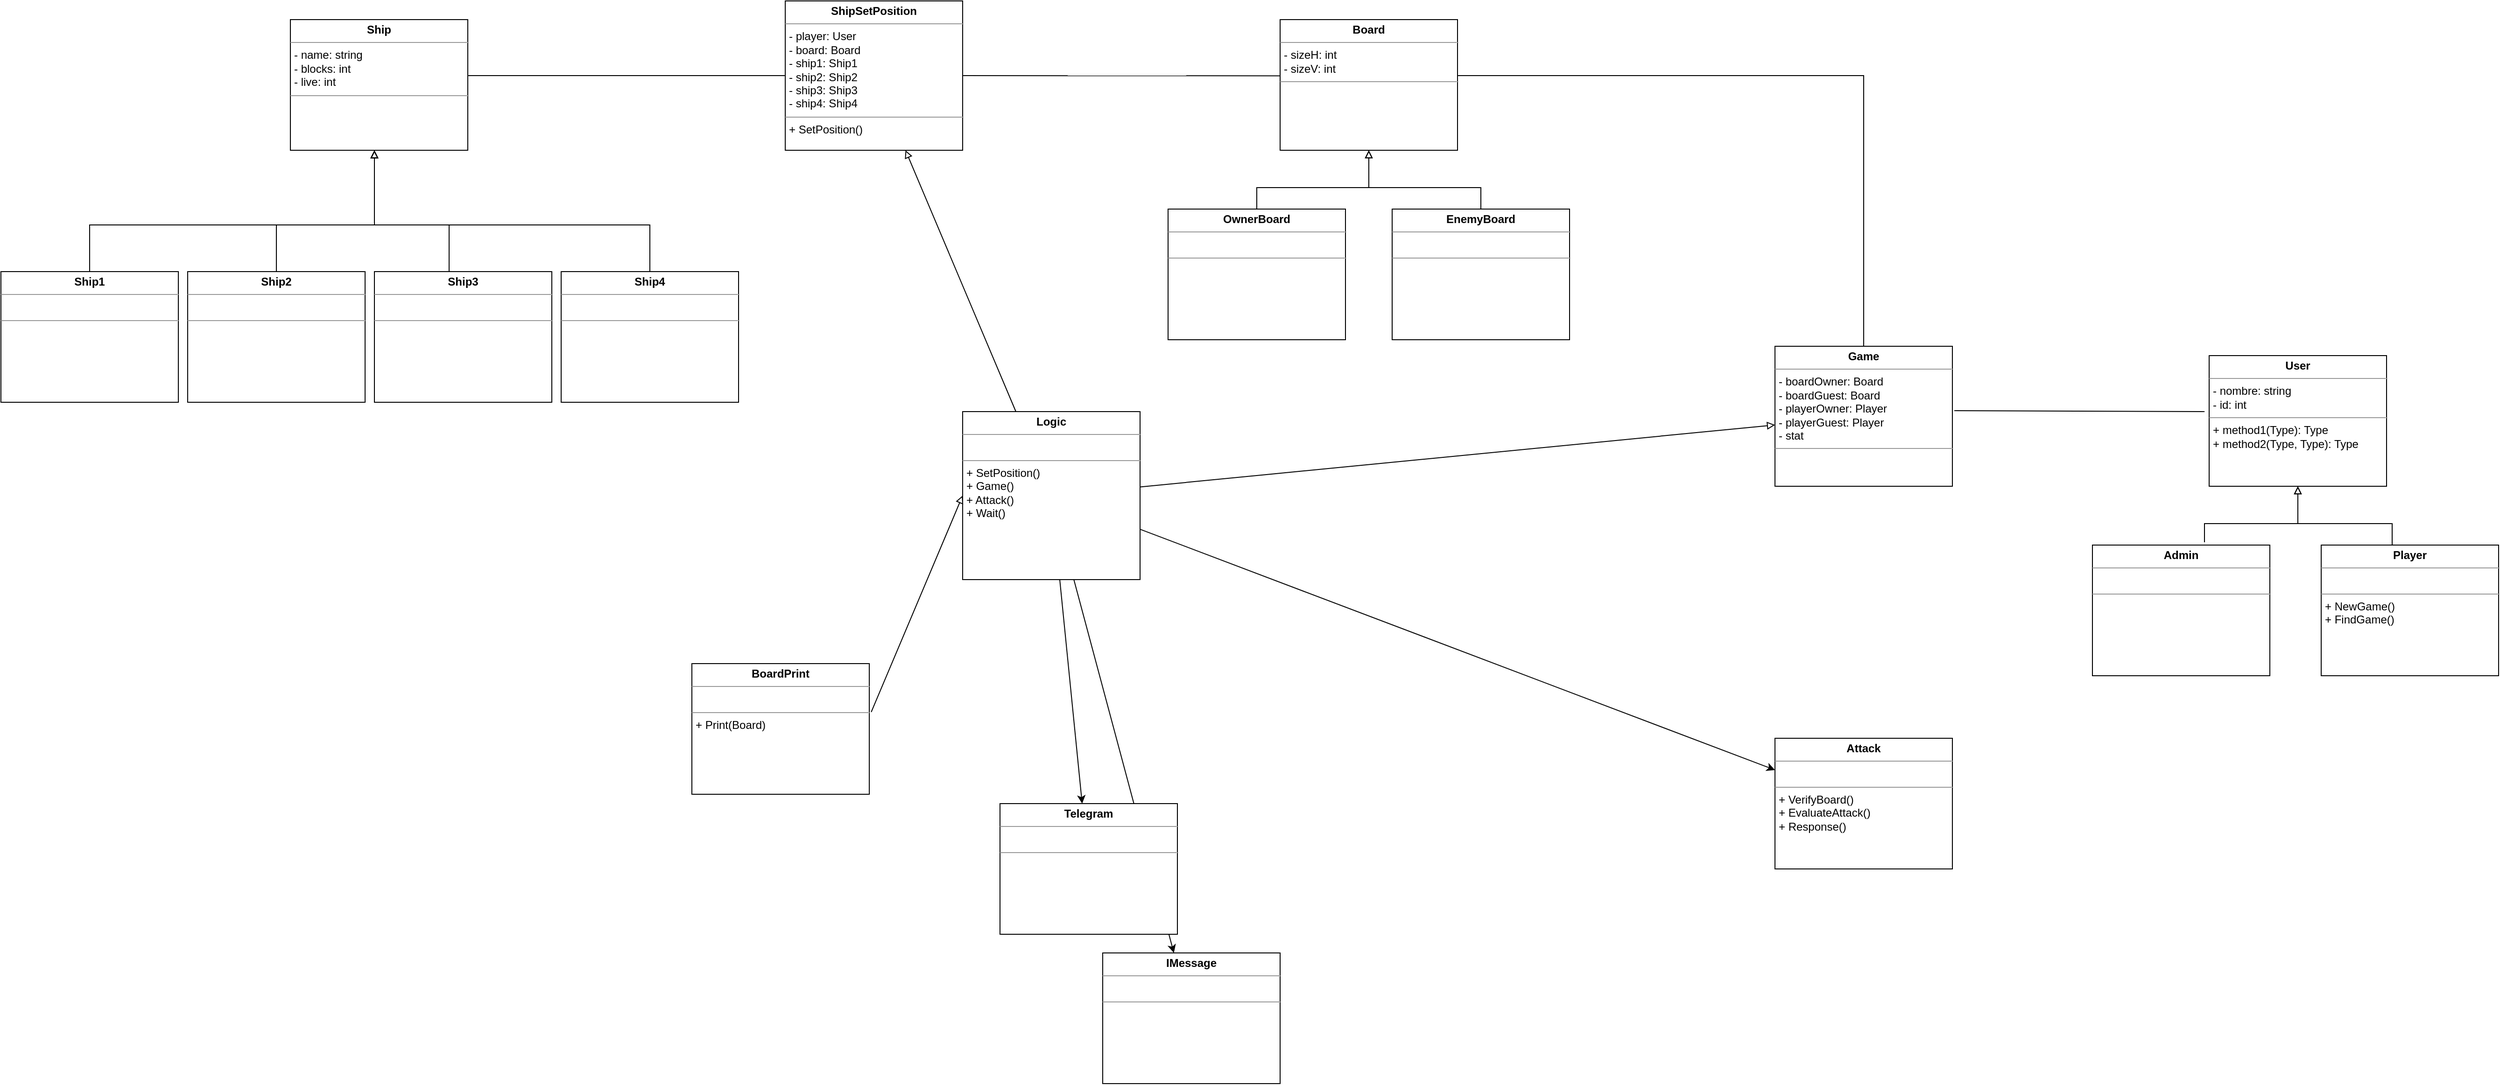 <mxfile version="18.0.1" type="device"><diagram name="Page-1" id="c4acf3e9-155e-7222-9cf6-157b1a14988f"><mxGraphModel dx="3736" dy="-510" grid="1" gridSize="10" guides="0" tooltips="1" connect="1" arrows="1" fold="1" page="0" pageScale="1" pageWidth="850" pageHeight="1100" background="none" math="0" shadow="0"><root><mxCell id="0"/><mxCell id="1" parent="0"/><mxCell id="5d2195bd80daf111-18" value="&lt;p style=&quot;margin: 0px ; margin-top: 4px ; text-align: center&quot;&gt;&lt;b&gt;User&lt;/b&gt;&lt;/p&gt;&lt;hr size=&quot;1&quot;&gt;&lt;p style=&quot;margin: 0px ; margin-left: 4px&quot;&gt;- nombre: string&lt;br&gt;- id: int&lt;/p&gt;&lt;hr size=&quot;1&quot;&gt;&lt;p style=&quot;margin: 0px ; margin-left: 4px&quot;&gt;+ method1(Type): Type&lt;br&gt;+ method2(Type, Type): Type&lt;/p&gt;" style="verticalAlign=top;align=left;overflow=fill;fontSize=12;fontFamily=Helvetica;html=1;rounded=0;shadow=0;comic=0;labelBackgroundColor=none;strokeWidth=1" parent="1" vertex="1"><mxGeometry x="525" y="2140" width="190" height="140" as="geometry"/></mxCell><mxCell id="w-Vky3n0tNIHlPumxMTk-3" style="rounded=0;orthogonalLoop=1;jettySize=auto;html=1;endArrow=block;endFill=0;" parent="1" target="5d2195bd80daf111-18" edge="1"><mxGeometry relative="1" as="geometry"><mxPoint x="520" y="2340" as="sourcePoint"/><Array as="points"><mxPoint x="520" y="2320"/><mxPoint x="620" y="2320"/></Array></mxGeometry></mxCell><mxCell id="w-Vky3n0tNIHlPumxMTk-1" value="&lt;p style=&quot;margin: 0px ; margin-top: 4px ; text-align: center&quot;&gt;&lt;b&gt;Admin&lt;/b&gt;&lt;/p&gt;&lt;hr size=&quot;1&quot;&gt;&lt;p style=&quot;margin: 0px ; margin-left: 4px&quot;&gt;&lt;br&gt;&lt;/p&gt;&lt;hr size=&quot;1&quot;&gt;&lt;p style=&quot;margin: 0px ; margin-left: 4px&quot;&gt;&lt;br&gt;&lt;/p&gt;" style="verticalAlign=top;align=left;overflow=fill;fontSize=12;fontFamily=Helvetica;html=1;rounded=0;shadow=0;comic=0;labelBackgroundColor=none;strokeWidth=1" parent="1" vertex="1"><mxGeometry x="400" y="2343" width="190" height="140" as="geometry"/></mxCell><mxCell id="w-Vky3n0tNIHlPumxMTk-4" style="rounded=0;orthogonalLoop=1;jettySize=auto;html=1;endArrow=block;endFill=0;exitX=0.4;exitY=0;exitDx=0;exitDy=0;exitPerimeter=0;" parent="1" source="w-Vky3n0tNIHlPumxMTk-2" target="5d2195bd80daf111-18" edge="1"><mxGeometry relative="1" as="geometry"><Array as="points"><mxPoint x="721" y="2320"/><mxPoint x="620" y="2320"/></Array></mxGeometry></mxCell><mxCell id="w-Vky3n0tNIHlPumxMTk-2" value="&lt;p style=&quot;margin: 0px ; margin-top: 4px ; text-align: center&quot;&gt;&lt;b&gt;Player&lt;/b&gt;&lt;/p&gt;&lt;hr size=&quot;1&quot;&gt;&lt;p style=&quot;margin: 0px ; margin-left: 4px&quot;&gt;&lt;br&gt;&lt;/p&gt;&lt;hr size=&quot;1&quot;&gt;&lt;p style=&quot;margin: 0px ; margin-left: 4px&quot;&gt;+ NewGame()&lt;br&gt;+ FindGame()&lt;/p&gt;" style="verticalAlign=top;align=left;overflow=fill;fontSize=12;fontFamily=Helvetica;html=1;rounded=0;shadow=0;comic=0;labelBackgroundColor=none;strokeWidth=1" parent="1" vertex="1"><mxGeometry x="645" y="2343" width="190" height="140" as="geometry"/></mxCell><mxCell id="w-Vky3n0tNIHlPumxMTk-5" value="&lt;p style=&quot;margin: 0px ; margin-top: 4px ; text-align: center&quot;&gt;&lt;b&gt;Board&lt;/b&gt;&lt;/p&gt;&lt;hr size=&quot;1&quot;&gt;&lt;p style=&quot;margin: 0px ; margin-left: 4px&quot;&gt;- sizeH: int&lt;/p&gt;&lt;p style=&quot;margin: 0px ; margin-left: 4px&quot;&gt;- sizeV: int&lt;/p&gt;&lt;hr size=&quot;1&quot;&gt;&lt;p style=&quot;margin: 0px ; margin-left: 4px&quot;&gt;&lt;br&gt;&lt;/p&gt;" style="verticalAlign=top;align=left;overflow=fill;fontSize=12;fontFamily=Helvetica;html=1;rounded=0;shadow=0;comic=0;labelBackgroundColor=none;strokeWidth=1" parent="1" vertex="1"><mxGeometry x="-470" y="1780" width="190" height="140" as="geometry"/></mxCell><mxCell id="w-Vky3n0tNIHlPumxMTk-7" value="&lt;p style=&quot;margin: 0px ; margin-top: 4px ; text-align: center&quot;&gt;&lt;b&gt;OwnerBoard&lt;/b&gt;&lt;/p&gt;&lt;hr size=&quot;1&quot;&gt;&lt;p style=&quot;margin: 0px ; margin-left: 4px&quot;&gt;&lt;br&gt;&lt;/p&gt;&lt;hr size=&quot;1&quot;&gt;&lt;p style=&quot;margin: 0px ; margin-left: 4px&quot;&gt;&lt;br&gt;&lt;/p&gt;" style="verticalAlign=top;align=left;overflow=fill;fontSize=12;fontFamily=Helvetica;html=1;rounded=0;shadow=0;comic=0;labelBackgroundColor=none;strokeWidth=1" parent="1" vertex="1"><mxGeometry x="-590" y="1983" width="190" height="140" as="geometry"/></mxCell><mxCell id="w-Vky3n0tNIHlPumxMTk-9" value="&lt;p style=&quot;margin: 0px ; margin-top: 4px ; text-align: center&quot;&gt;&lt;b&gt;EnemyBoard&lt;/b&gt;&lt;/p&gt;&lt;hr size=&quot;1&quot;&gt;&lt;p style=&quot;margin: 0px ; margin-left: 4px&quot;&gt;&lt;br&gt;&lt;/p&gt;&lt;hr size=&quot;1&quot;&gt;&lt;p style=&quot;margin: 0px ; margin-left: 4px&quot;&gt;&lt;br&gt;&lt;/p&gt;" style="verticalAlign=top;align=left;overflow=fill;fontSize=12;fontFamily=Helvetica;html=1;rounded=0;shadow=0;comic=0;labelBackgroundColor=none;strokeWidth=1" parent="1" vertex="1"><mxGeometry x="-350" y="1983" width="190" height="140" as="geometry"/></mxCell><mxCell id="w-Vky3n0tNIHlPumxMTk-10" value="&lt;p style=&quot;margin: 0px ; margin-top: 4px ; text-align: center&quot;&gt;&lt;b&gt;Ship&lt;/b&gt;&lt;/p&gt;&lt;hr size=&quot;1&quot;&gt;&lt;p style=&quot;margin: 0px ; margin-left: 4px&quot;&gt;- name: string&lt;/p&gt;&lt;p style=&quot;margin: 0px ; margin-left: 4px&quot;&gt;- blocks: int&lt;/p&gt;&lt;p style=&quot;margin: 0px ; margin-left: 4px&quot;&gt;- live: int&lt;/p&gt;&lt;hr size=&quot;1&quot;&gt;&lt;p style=&quot;margin: 0px ; margin-left: 4px&quot;&gt;&lt;br&gt;&lt;/p&gt;" style="verticalAlign=top;align=left;overflow=fill;fontSize=12;fontFamily=Helvetica;html=1;rounded=0;shadow=0;comic=0;labelBackgroundColor=none;strokeWidth=1" parent="1" vertex="1"><mxGeometry x="-1530" y="1780" width="190" height="140" as="geometry"/></mxCell><mxCell id="w-Vky3n0tNIHlPumxMTk-11" value="&lt;p style=&quot;margin: 0px ; margin-top: 4px ; text-align: center&quot;&gt;&lt;b&gt;Game&lt;/b&gt;&lt;/p&gt;&lt;hr size=&quot;1&quot;&gt;&lt;p style=&quot;margin: 0px ; margin-left: 4px&quot;&gt;- boardOwner: Board&lt;br&gt;- boardGuest: Board&lt;/p&gt;&lt;p style=&quot;margin: 0px ; margin-left: 4px&quot;&gt;- playerOwner: Player&lt;/p&gt;&lt;p style=&quot;margin: 0px ; margin-left: 4px&quot;&gt;- playerGuest: Player&lt;/p&gt;&lt;p style=&quot;margin: 0px ; margin-left: 4px&quot;&gt;- stat&lt;/p&gt;&lt;hr size=&quot;1&quot;&gt;&lt;p style=&quot;margin: 0px ; margin-left: 4px&quot;&gt;&lt;br&gt;&lt;/p&gt;" style="verticalAlign=top;align=left;overflow=fill;fontSize=12;fontFamily=Helvetica;html=1;rounded=0;shadow=0;comic=0;labelBackgroundColor=none;strokeWidth=1" parent="1" vertex="1"><mxGeometry x="60" y="2130" width="190" height="150" as="geometry"/></mxCell><mxCell id="wRxOvBlhjGOeDe8X8La8-1" value="&lt;p style=&quot;margin: 0px ; margin-top: 4px ; text-align: center&quot;&gt;&lt;b&gt;BoardPrint&lt;/b&gt;&lt;/p&gt;&lt;hr size=&quot;1&quot;&gt;&lt;p style=&quot;margin: 0px ; margin-left: 4px&quot;&gt;&lt;br&gt;&lt;/p&gt;&lt;hr size=&quot;1&quot;&gt;&lt;p style=&quot;margin: 0px ; margin-left: 4px&quot;&gt;+ Print(Board)&lt;/p&gt;" style="verticalAlign=top;align=left;overflow=fill;fontSize=12;fontFamily=Helvetica;html=1;rounded=0;shadow=0;comic=0;labelBackgroundColor=none;strokeWidth=1" parent="1" vertex="1"><mxGeometry x="-1100" y="2470" width="190" height="140" as="geometry"/></mxCell><mxCell id="wRxOvBlhjGOeDe8X8La8-2" value="&lt;p style=&quot;margin: 0px ; margin-top: 4px ; text-align: center&quot;&gt;&lt;b&gt;ShipSetPosition&lt;/b&gt;&lt;/p&gt;&lt;hr size=&quot;1&quot;&gt;&lt;p style=&quot;margin: 0px ; margin-left: 4px&quot;&gt;- player: User&lt;/p&gt;&lt;p style=&quot;margin: 0px ; margin-left: 4px&quot;&gt;- board: Board&lt;/p&gt;&lt;p style=&quot;margin: 0px ; margin-left: 4px&quot;&gt;- ship1: Ship1&lt;/p&gt;&lt;p style=&quot;margin: 0px ; margin-left: 4px&quot;&gt;- ship2: Ship2&lt;/p&gt;&lt;p style=&quot;margin: 0px ; margin-left: 4px&quot;&gt;- ship3: Ship3&lt;/p&gt;&lt;p style=&quot;margin: 0px ; margin-left: 4px&quot;&gt;- ship4: Ship4&lt;/p&gt;&lt;hr size=&quot;1&quot;&gt;&lt;p style=&quot;margin: 0px ; margin-left: 4px&quot;&gt;+ SetPosition()&lt;/p&gt;" style="verticalAlign=top;align=left;overflow=fill;fontSize=12;fontFamily=Helvetica;html=1;rounded=0;shadow=0;comic=0;labelBackgroundColor=none;strokeWidth=1" parent="1" vertex="1"><mxGeometry x="-1000" y="1760" width="190" height="160" as="geometry"/></mxCell><mxCell id="XxbIE4E-ZRv_lZ-lYbm2-1" value="&lt;p style=&quot;margin: 0px ; margin-top: 4px ; text-align: center&quot;&gt;&lt;b&gt;Attack&lt;/b&gt;&lt;/p&gt;&lt;hr size=&quot;1&quot;&gt;&lt;p style=&quot;margin: 0px ; margin-left: 4px&quot;&gt;&lt;br&gt;&lt;/p&gt;&lt;hr size=&quot;1&quot;&gt;&lt;p style=&quot;margin: 0px ; margin-left: 4px&quot;&gt;+ VerifyBoard()&lt;/p&gt;&lt;p style=&quot;margin: 0px ; margin-left: 4px&quot;&gt;+ EvaluateAttack()&lt;/p&gt;&lt;p style=&quot;margin: 0px ; margin-left: 4px&quot;&gt;+ Response()&amp;nbsp;&lt;/p&gt;" style="verticalAlign=top;align=left;overflow=fill;fontSize=12;fontFamily=Helvetica;html=1;rounded=0;shadow=0;comic=0;labelBackgroundColor=none;strokeWidth=1" parent="1" vertex="1"><mxGeometry x="60" y="2550" width="190" height="140" as="geometry"/></mxCell><mxCell id="XxbIE4E-ZRv_lZ-lYbm2-12" value="&lt;p style=&quot;margin: 0px ; margin-top: 4px ; text-align: center&quot;&gt;&lt;b&gt;Ship1&lt;/b&gt;&lt;/p&gt;&lt;hr size=&quot;1&quot;&gt;&lt;p style=&quot;margin: 0px ; margin-left: 4px&quot;&gt;&lt;br&gt;&lt;/p&gt;&lt;hr size=&quot;1&quot;&gt;&lt;p style=&quot;margin: 0px ; margin-left: 4px&quot;&gt;&lt;br&gt;&lt;/p&gt;" style="verticalAlign=top;align=left;overflow=fill;fontSize=12;fontFamily=Helvetica;html=1;rounded=0;shadow=0;comic=0;labelBackgroundColor=none;strokeWidth=1" parent="1" vertex="1"><mxGeometry x="-1840" y="2050" width="190" height="140" as="geometry"/></mxCell><mxCell id="XxbIE4E-ZRv_lZ-lYbm2-20" style="rounded=0;orthogonalLoop=1;jettySize=auto;html=1;endArrow=block;endFill=0;" parent="1" source="XxbIE4E-ZRv_lZ-lYbm2-13" edge="1"><mxGeometry relative="1" as="geometry"><mxPoint x="-1440" y="1920" as="targetPoint"/><Array as="points"><mxPoint x="-1545" y="2000"/><mxPoint x="-1440" y="2000"/></Array></mxGeometry></mxCell><mxCell id="XxbIE4E-ZRv_lZ-lYbm2-19" style="rounded=0;orthogonalLoop=1;jettySize=auto;html=1;startArrow=none;endArrow=block;endFill=0;exitX=0.421;exitY=0.005;exitDx=0;exitDy=0;exitPerimeter=0;" parent="1" source="XxbIE4E-ZRv_lZ-lYbm2-15" edge="1"><mxGeometry relative="1" as="geometry"><mxPoint x="-1440" y="1920" as="targetPoint"/><Array as="points"><mxPoint x="-1360" y="2000"/><mxPoint x="-1440" y="2000"/></Array></mxGeometry></mxCell><mxCell id="XxbIE4E-ZRv_lZ-lYbm2-16" value="&lt;p style=&quot;margin: 0px ; margin-top: 4px ; text-align: center&quot;&gt;&lt;b&gt;Ship4&lt;/b&gt;&lt;/p&gt;&lt;hr size=&quot;1&quot;&gt;&lt;p style=&quot;margin: 0px ; margin-left: 4px&quot;&gt;&lt;br&gt;&lt;/p&gt;&lt;hr size=&quot;1&quot;&gt;&lt;p style=&quot;margin: 0px ; margin-left: 4px&quot;&gt;&lt;br&gt;&lt;/p&gt;" style="verticalAlign=top;align=left;overflow=fill;fontSize=12;fontFamily=Helvetica;html=1;rounded=0;shadow=0;comic=0;labelBackgroundColor=none;strokeWidth=1" parent="1" vertex="1"><mxGeometry x="-1240" y="2050" width="190" height="140" as="geometry"/></mxCell><mxCell id="XxbIE4E-ZRv_lZ-lYbm2-24" style="rounded=0;orthogonalLoop=1;jettySize=auto;html=1;" parent="1" source="XxbIE4E-ZRv_lZ-lYbm2-23" target="XxbIE4E-ZRv_lZ-lYbm2-1" edge="1"><mxGeometry relative="1" as="geometry"/></mxCell><mxCell id="XxbIE4E-ZRv_lZ-lYbm2-25" style="rounded=0;orthogonalLoop=1;jettySize=auto;html=1;endArrow=block;endFill=0;" parent="1" source="XxbIE4E-ZRv_lZ-lYbm2-23" target="w-Vky3n0tNIHlPumxMTk-11" edge="1"><mxGeometry relative="1" as="geometry"/></mxCell><mxCell id="XxbIE4E-ZRv_lZ-lYbm2-26" style="rounded=0;orthogonalLoop=1;jettySize=auto;html=1;endArrow=block;endFill=0;" parent="1" source="XxbIE4E-ZRv_lZ-lYbm2-23" target="wRxOvBlhjGOeDe8X8La8-2" edge="1"><mxGeometry relative="1" as="geometry"/></mxCell><mxCell id="XxbIE4E-ZRv_lZ-lYbm2-38" style="rounded=0;orthogonalLoop=1;jettySize=auto;html=1;" parent="1" source="XxbIE4E-ZRv_lZ-lYbm2-23" target="XxbIE4E-ZRv_lZ-lYbm2-36" edge="1"><mxGeometry relative="1" as="geometry"/></mxCell><mxCell id="XxbIE4E-ZRv_lZ-lYbm2-40" style="rounded=0;orthogonalLoop=1;jettySize=auto;html=1;" parent="1" source="XxbIE4E-ZRv_lZ-lYbm2-23" target="XxbIE4E-ZRv_lZ-lYbm2-39" edge="1"><mxGeometry relative="1" as="geometry"/></mxCell><mxCell id="XxbIE4E-ZRv_lZ-lYbm2-23" value="&lt;p style=&quot;margin: 0px ; margin-top: 4px ; text-align: center&quot;&gt;&lt;b&gt;Logic&lt;/b&gt;&lt;/p&gt;&lt;hr size=&quot;1&quot;&gt;&lt;p style=&quot;margin: 0px ; margin-left: 4px&quot;&gt;&lt;br&gt;&lt;/p&gt;&lt;hr size=&quot;1&quot;&gt;&lt;p style=&quot;margin: 0px ; margin-left: 4px&quot;&gt;+ SetPosition()&lt;/p&gt;&lt;p style=&quot;margin: 0px ; margin-left: 4px&quot;&gt;+ Game()&lt;/p&gt;&lt;p style=&quot;margin: 0px ; margin-left: 4px&quot;&gt;+ Attack()&lt;/p&gt;&lt;p style=&quot;margin: 0px ; margin-left: 4px&quot;&gt;+ Wait()&lt;/p&gt;" style="verticalAlign=top;align=left;overflow=fill;fontSize=12;fontFamily=Helvetica;html=1;rounded=0;shadow=0;comic=0;labelBackgroundColor=none;strokeWidth=1" parent="1" vertex="1"><mxGeometry x="-810" y="2200" width="190" height="180" as="geometry"/></mxCell><mxCell id="XxbIE4E-ZRv_lZ-lYbm2-15" value="&lt;p style=&quot;margin: 0px ; margin-top: 4px ; text-align: center&quot;&gt;&lt;b&gt;Ship3&lt;/b&gt;&lt;/p&gt;&lt;hr size=&quot;1&quot;&gt;&lt;p style=&quot;margin: 0px ; margin-left: 4px&quot;&gt;&lt;br&gt;&lt;/p&gt;&lt;hr size=&quot;1&quot;&gt;&lt;p style=&quot;margin: 0px ; margin-left: 4px&quot;&gt;&lt;br&gt;&lt;/p&gt;" style="verticalAlign=top;align=left;overflow=fill;fontSize=12;fontFamily=Helvetica;html=1;rounded=0;shadow=0;comic=0;labelBackgroundColor=none;strokeWidth=1" parent="1" vertex="1"><mxGeometry x="-1440" y="2050" width="190" height="140" as="geometry"/></mxCell><mxCell id="XxbIE4E-ZRv_lZ-lYbm2-13" value="&lt;p style=&quot;margin: 0px ; margin-top: 4px ; text-align: center&quot;&gt;&lt;b&gt;Ship2&lt;/b&gt;&lt;/p&gt;&lt;hr size=&quot;1&quot;&gt;&lt;p style=&quot;margin: 0px ; margin-left: 4px&quot;&gt;&lt;br&gt;&lt;/p&gt;&lt;hr size=&quot;1&quot;&gt;&lt;p style=&quot;margin: 0px ; margin-left: 4px&quot;&gt;&lt;br&gt;&lt;/p&gt;" style="verticalAlign=top;align=left;overflow=fill;fontSize=12;fontFamily=Helvetica;html=1;rounded=0;shadow=0;comic=0;labelBackgroundColor=none;strokeWidth=1" parent="1" vertex="1"><mxGeometry x="-1640" y="2050" width="190" height="140" as="geometry"/></mxCell><mxCell id="XxbIE4E-ZRv_lZ-lYbm2-36" value="&lt;p style=&quot;margin: 0px ; margin-top: 4px ; text-align: center&quot;&gt;&lt;b&gt;Telegram&lt;/b&gt;&lt;/p&gt;&lt;hr size=&quot;1&quot;&gt;&lt;p style=&quot;margin: 0px ; margin-left: 4px&quot;&gt;&lt;br&gt;&lt;/p&gt;&lt;hr size=&quot;1&quot;&gt;&lt;p style=&quot;margin: 0px ; margin-left: 4px&quot;&gt;&lt;br&gt;&lt;/p&gt;" style="verticalAlign=top;align=left;overflow=fill;fontSize=12;fontFamily=Helvetica;html=1;rounded=0;shadow=0;comic=0;labelBackgroundColor=none;strokeWidth=1" parent="1" vertex="1"><mxGeometry x="-770" y="2620" width="190" height="140" as="geometry"/></mxCell><mxCell id="XxbIE4E-ZRv_lZ-lYbm2-39" value="&lt;p style=&quot;margin: 0px ; margin-top: 4px ; text-align: center&quot;&gt;&lt;b&gt;IMessage&lt;/b&gt;&lt;/p&gt;&lt;hr size=&quot;1&quot;&gt;&lt;p style=&quot;margin: 0px ; margin-left: 4px&quot;&gt;&lt;br&gt;&lt;/p&gt;&lt;hr size=&quot;1&quot;&gt;&lt;p style=&quot;margin: 0px ; margin-left: 4px&quot;&gt;&lt;br&gt;&lt;/p&gt;" style="verticalAlign=top;align=left;overflow=fill;fontSize=12;fontFamily=Helvetica;html=1;rounded=0;shadow=0;comic=0;labelBackgroundColor=none;strokeWidth=1" parent="1" vertex="1"><mxGeometry x="-660" y="2780" width="190" height="140" as="geometry"/></mxCell><mxCell id="mhgAMnjaLXIOnTH41Ukp-1" value="" style="endArrow=block;html=1;rounded=0;exitX=1.011;exitY=0.371;exitDx=0;exitDy=0;exitPerimeter=0;entryX=0;entryY=0.5;entryDx=0;entryDy=0;endFill=0;" parent="1" source="wRxOvBlhjGOeDe8X8La8-1" target="XxbIE4E-ZRv_lZ-lYbm2-23" edge="1"><mxGeometry width="50" height="50" relative="1" as="geometry"><mxPoint x="-750" y="2560" as="sourcePoint"/><mxPoint x="-700" y="2510" as="targetPoint"/></mxGeometry></mxCell><mxCell id="1CBeptJc8eXEixfAzmgo-15" value="" style="endArrow=block;html=1;rounded=0;exitX=0.5;exitY=0;exitDx=0;exitDy=0;endFill=0;" edge="1" parent="1" source="XxbIE4E-ZRv_lZ-lYbm2-12"><mxGeometry width="50" height="50" relative="1" as="geometry"><mxPoint x="-1620" y="1720" as="sourcePoint"/><mxPoint x="-1440" y="1920" as="targetPoint"/><Array as="points"><mxPoint x="-1745" y="2000"/><mxPoint x="-1440" y="2000"/></Array></mxGeometry></mxCell><mxCell id="1CBeptJc8eXEixfAzmgo-16" value="" style="endArrow=block;html=1;rounded=0;exitX=0.5;exitY=0;exitDx=0;exitDy=0;endFill=0;" edge="1" parent="1" source="XxbIE4E-ZRv_lZ-lYbm2-16"><mxGeometry width="50" height="50" relative="1" as="geometry"><mxPoint x="-1610" y="1920" as="sourcePoint"/><mxPoint x="-1440" y="1920" as="targetPoint"/><Array as="points"><mxPoint x="-1145" y="2000"/><mxPoint x="-1440" y="2000"/></Array></mxGeometry></mxCell><mxCell id="1CBeptJc8eXEixfAzmgo-17" value="" style="endArrow=none;html=1;rounded=0;entryX=0;entryY=0.5;entryDx=0;entryDy=0;exitX=1;exitY=0.429;exitDx=0;exitDy=0;exitPerimeter=0;" edge="1" parent="1" source="w-Vky3n0tNIHlPumxMTk-10" target="wRxOvBlhjGOeDe8X8La8-2"><mxGeometry width="50" height="50" relative="1" as="geometry"><mxPoint x="-1330" y="1830" as="sourcePoint"/><mxPoint x="-500" y="2040" as="targetPoint"/></mxGeometry></mxCell><mxCell id="1CBeptJc8eXEixfAzmgo-19" value="" style="endArrow=none;html=1;rounded=0;entryX=-0.026;entryY=0.429;entryDx=0;entryDy=0;entryPerimeter=0;exitX=1.011;exitY=0.46;exitDx=0;exitDy=0;exitPerimeter=0;" edge="1" parent="1" source="w-Vky3n0tNIHlPumxMTk-11" target="5d2195bd80daf111-18"><mxGeometry width="50" height="50" relative="1" as="geometry"><mxPoint x="260" y="2200" as="sourcePoint"/><mxPoint x="190" y="2320" as="targetPoint"/></mxGeometry></mxCell><mxCell id="1CBeptJc8eXEixfAzmgo-21" value="" style="endArrow=block;html=1;rounded=0;exitX=0.5;exitY=0;exitDx=0;exitDy=0;entryX=0.5;entryY=1;entryDx=0;entryDy=0;endFill=0;" edge="1" parent="1" source="w-Vky3n0tNIHlPumxMTk-7" target="w-Vky3n0tNIHlPumxMTk-5"><mxGeometry width="50" height="50" relative="1" as="geometry"><mxPoint x="-210" y="2080" as="sourcePoint"/><mxPoint x="-160" y="2030" as="targetPoint"/><Array as="points"><mxPoint x="-495" y="1960"/><mxPoint x="-375" y="1960"/></Array></mxGeometry></mxCell><mxCell id="1CBeptJc8eXEixfAzmgo-23" value="" style="endArrow=block;html=1;rounded=0;exitX=0.5;exitY=0;exitDx=0;exitDy=0;entryX=0.5;entryY=1;entryDx=0;entryDy=0;endFill=0;" edge="1" parent="1" source="w-Vky3n0tNIHlPumxMTk-9" target="w-Vky3n0tNIHlPumxMTk-5"><mxGeometry width="50" height="50" relative="1" as="geometry"><mxPoint x="-210" y="2080" as="sourcePoint"/><mxPoint x="-160" y="2030" as="targetPoint"/><Array as="points"><mxPoint x="-255" y="1960"/><mxPoint x="-375" y="1960"/></Array></mxGeometry></mxCell><mxCell id="1CBeptJc8eXEixfAzmgo-24" value="" style="endArrow=none;html=1;rounded=0;exitX=1;exitY=0.5;exitDx=0;exitDy=0;entryX=-0.002;entryY=0.43;entryDx=0;entryDy=0;entryPerimeter=0;" edge="1" parent="1" source="wRxOvBlhjGOeDe8X8La8-2" target="w-Vky3n0tNIHlPumxMTk-5"><mxGeometry width="50" height="50" relative="1" as="geometry"><mxPoint x="-210" y="2190" as="sourcePoint"/><mxPoint x="-490" y="1840" as="targetPoint"/></mxGeometry></mxCell><mxCell id="1CBeptJc8eXEixfAzmgo-25" value="" style="endArrow=none;html=1;rounded=0;exitX=0.5;exitY=0;exitDx=0;exitDy=0;" edge="1" parent="1" source="w-Vky3n0tNIHlPumxMTk-11"><mxGeometry width="50" height="50" relative="1" as="geometry"><mxPoint x="-400" y="2070" as="sourcePoint"/><mxPoint x="-280" y="1840" as="targetPoint"/><Array as="points"><mxPoint x="155" y="1840"/></Array></mxGeometry></mxCell></root></mxGraphModel></diagram></mxfile>